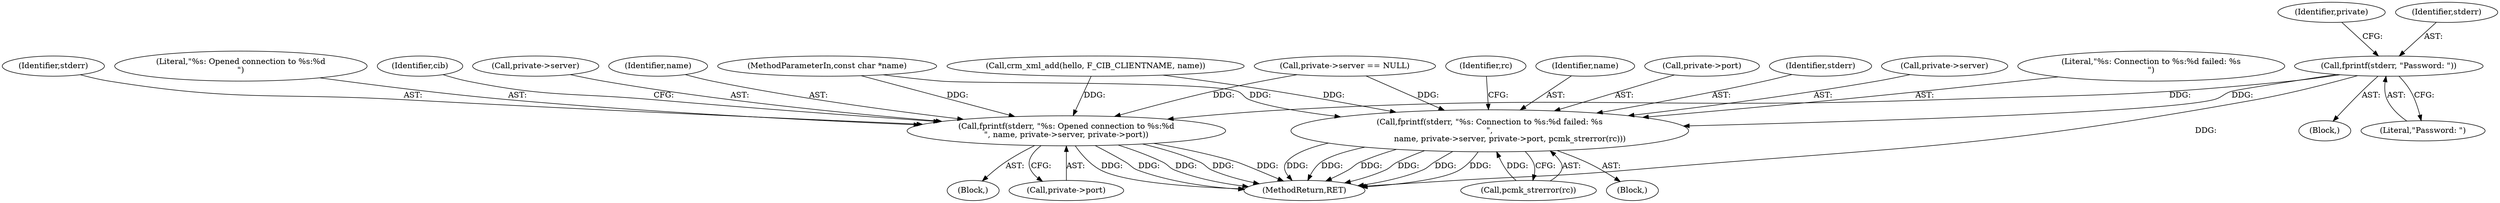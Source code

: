 digraph "0_pacemaker_564f7cc2a51dcd2f28ab12a13394f31be5aa3c93_7@API" {
"1000143" [label="(Call,fprintf(stderr, \"Password: \"))"];
"1000274" [label="(Call,fprintf(stderr, \"%s: Opened connection to %s:%d\n\", name, private->server, private->port))"];
"1000296" [label="(Call,fprintf(stderr, \"%s: Connection to %s:%d failed: %s\n\",\n                name, private->server, private->port, pcmk_strerror(rc)))"];
"1000143" [label="(Call,fprintf(stderr, \"Password: \"))"];
"1000309" [label="(Identifier,rc)"];
"1000148" [label="(Identifier,private)"];
"1000274" [label="(Call,fprintf(stderr, \"%s: Opened connection to %s:%d\n\", name, private->server, private->port))"];
"1000103" [label="(MethodParameterIn,const char *name)"];
"1000286" [label="(Identifier,cib)"];
"1000278" [label="(Call,private->server)"];
"1000299" [label="(Identifier,name)"];
"1000277" [label="(Identifier,name)"];
"1000303" [label="(Call,private->port)"];
"1000145" [label="(Literal,\"Password: \")"];
"1000275" [label="(Identifier,stderr)"];
"1000187" [label="(Call,private->server == NULL)"];
"1000276" [label="(Literal,\"%s: Opened connection to %s:%d\n\")"];
"1000297" [label="(Identifier,stderr)"];
"1000251" [label="(Call,crm_xml_add(hello, F_CIB_CLIENTNAME, name))"];
"1000300" [label="(Call,private->server)"];
"1000310" [label="(MethodReturn,RET)"];
"1000295" [label="(Block,)"];
"1000306" [label="(Call,pcmk_strerror(rc))"];
"1000122" [label="(Block,)"];
"1000298" [label="(Literal,\"%s: Connection to %s:%d failed: %s\n\")"];
"1000273" [label="(Block,)"];
"1000281" [label="(Call,private->port)"];
"1000296" [label="(Call,fprintf(stderr, \"%s: Connection to %s:%d failed: %s\n\",\n                name, private->server, private->port, pcmk_strerror(rc)))"];
"1000144" [label="(Identifier,stderr)"];
"1000143" -> "1000122"  [label="AST: "];
"1000143" -> "1000145"  [label="CFG: "];
"1000144" -> "1000143"  [label="AST: "];
"1000145" -> "1000143"  [label="AST: "];
"1000148" -> "1000143"  [label="CFG: "];
"1000143" -> "1000310"  [label="DDG: "];
"1000143" -> "1000274"  [label="DDG: "];
"1000143" -> "1000296"  [label="DDG: "];
"1000274" -> "1000273"  [label="AST: "];
"1000274" -> "1000281"  [label="CFG: "];
"1000275" -> "1000274"  [label="AST: "];
"1000276" -> "1000274"  [label="AST: "];
"1000277" -> "1000274"  [label="AST: "];
"1000278" -> "1000274"  [label="AST: "];
"1000281" -> "1000274"  [label="AST: "];
"1000286" -> "1000274"  [label="CFG: "];
"1000274" -> "1000310"  [label="DDG: "];
"1000274" -> "1000310"  [label="DDG: "];
"1000274" -> "1000310"  [label="DDG: "];
"1000274" -> "1000310"  [label="DDG: "];
"1000274" -> "1000310"  [label="DDG: "];
"1000251" -> "1000274"  [label="DDG: "];
"1000103" -> "1000274"  [label="DDG: "];
"1000187" -> "1000274"  [label="DDG: "];
"1000296" -> "1000295"  [label="AST: "];
"1000296" -> "1000306"  [label="CFG: "];
"1000297" -> "1000296"  [label="AST: "];
"1000298" -> "1000296"  [label="AST: "];
"1000299" -> "1000296"  [label="AST: "];
"1000300" -> "1000296"  [label="AST: "];
"1000303" -> "1000296"  [label="AST: "];
"1000306" -> "1000296"  [label="AST: "];
"1000309" -> "1000296"  [label="CFG: "];
"1000296" -> "1000310"  [label="DDG: "];
"1000296" -> "1000310"  [label="DDG: "];
"1000296" -> "1000310"  [label="DDG: "];
"1000296" -> "1000310"  [label="DDG: "];
"1000296" -> "1000310"  [label="DDG: "];
"1000296" -> "1000310"  [label="DDG: "];
"1000251" -> "1000296"  [label="DDG: "];
"1000103" -> "1000296"  [label="DDG: "];
"1000187" -> "1000296"  [label="DDG: "];
"1000306" -> "1000296"  [label="DDG: "];
}
